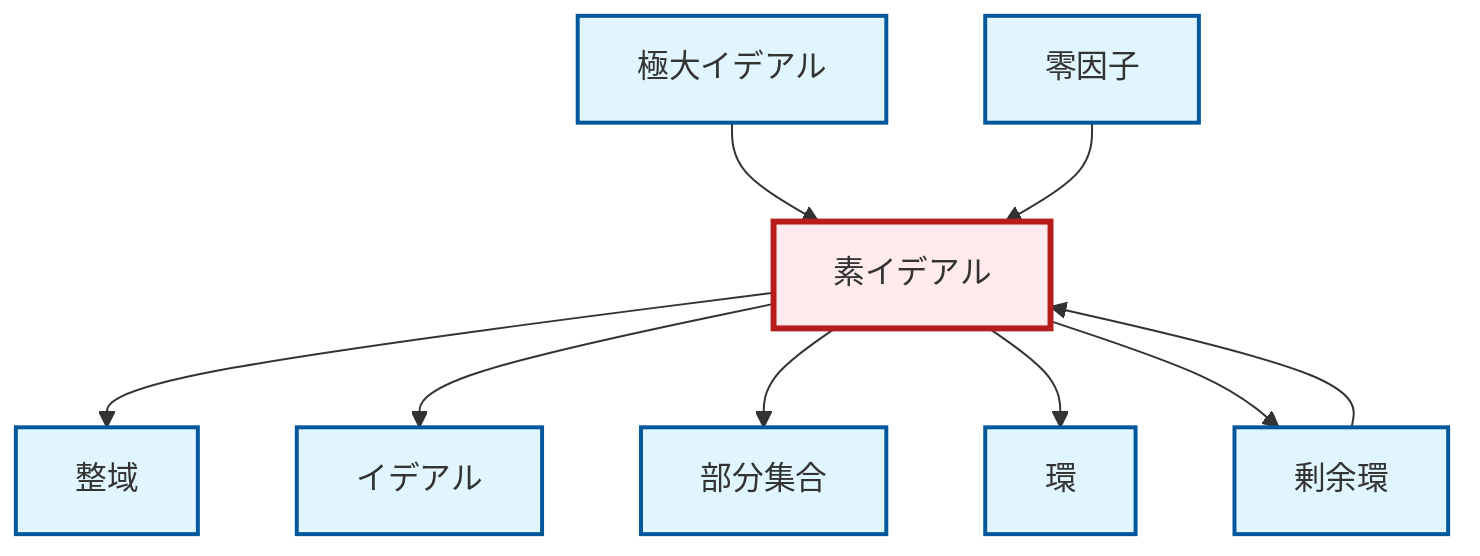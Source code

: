 graph TD
    classDef definition fill:#e1f5fe,stroke:#01579b,stroke-width:2px
    classDef theorem fill:#f3e5f5,stroke:#4a148c,stroke-width:2px
    classDef axiom fill:#fff3e0,stroke:#e65100,stroke-width:2px
    classDef example fill:#e8f5e9,stroke:#1b5e20,stroke-width:2px
    classDef current fill:#ffebee,stroke:#b71c1c,stroke-width:3px
    def-ideal["イデアル"]:::definition
    def-ring["環"]:::definition
    def-subset["部分集合"]:::definition
    def-prime-ideal["素イデアル"]:::definition
    def-integral-domain["整域"]:::definition
    def-zero-divisor["零因子"]:::definition
    def-quotient-ring["剰余環"]:::definition
    def-maximal-ideal["極大イデアル"]:::definition
    def-prime-ideal --> def-integral-domain
    def-prime-ideal --> def-ideal
    def-quotient-ring --> def-prime-ideal
    def-maximal-ideal --> def-prime-ideal
    def-prime-ideal --> def-subset
    def-zero-divisor --> def-prime-ideal
    def-prime-ideal --> def-ring
    def-prime-ideal --> def-quotient-ring
    class def-prime-ideal current